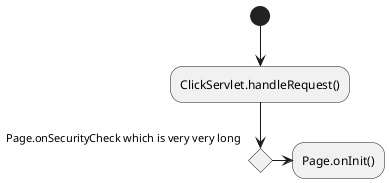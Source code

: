 {
  "sha1": "nb8mlkgplc7nmyagb324q4g3jlstu1i",
  "insertion": {
    "when": "2024-06-04T17:28:38.369Z",
    "url": "http://plantuml.sourceforge.net/qa/?qa=3938/clipping-in-activity-diagram",
    "user": "plantuml@gmail.com"
  }
}
@startuml
(*) --> "ClickServlet.handleRequest()"
if "Page.onSecurityCheck which is very very long" then
  -> "Page.onInit()"
endif
@enduml
